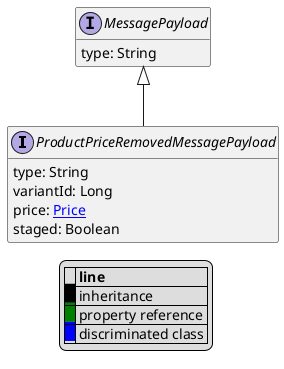 @startuml

hide empty fields
hide empty methods
legend
|= |= line |
|<back:black>   </back>| inheritance |
|<back:green>   </back>| property reference |
|<back:blue>   </back>| discriminated class |
endlegend
interface ProductPriceRemovedMessagePayload [[ProductPriceRemovedMessagePayload.svg]] extends MessagePayload {
    type: String
    variantId: Long
    price: [[Price.svg Price]]
    staged: Boolean
}
interface MessagePayload [[MessagePayload.svg]]  {
    type: String
}





@enduml
